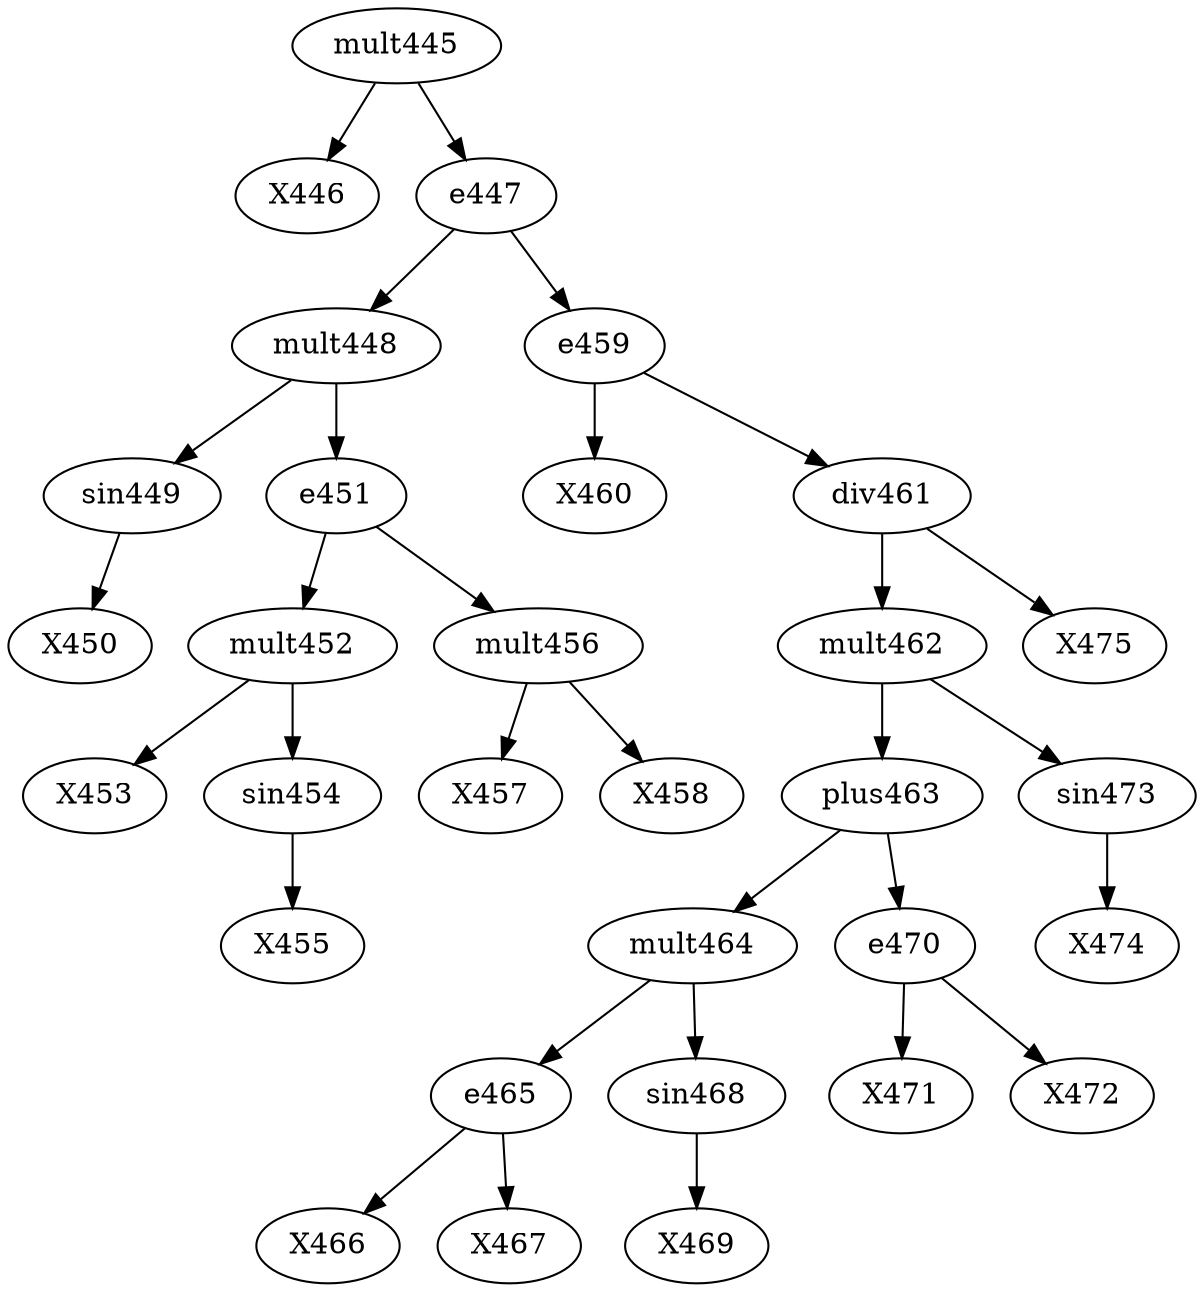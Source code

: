 digraph T {
	mult445 -> X446
	sin449 -> X450
	mult448 -> sin449
	mult452 -> X453
	sin454 -> X455
	mult452 -> sin454
	e451 -> mult452
	mult456 -> X457
	mult456 -> X458
	e451 -> mult456
	mult448 -> e451
	e447 -> mult448
	e459 -> X460
	e465 -> X466
	e465 -> X467
	mult464 -> e465
	sin468 -> X469
	mult464 -> sin468
	plus463 -> mult464
	e470 -> X471
	e470 -> X472
	plus463 -> e470
	mult462 -> plus463
	sin473 -> X474
	mult462 -> sin473
	div461 -> mult462
	div461 -> X475
	e459 -> div461
	e447 -> e459
	mult445 -> e447
}
